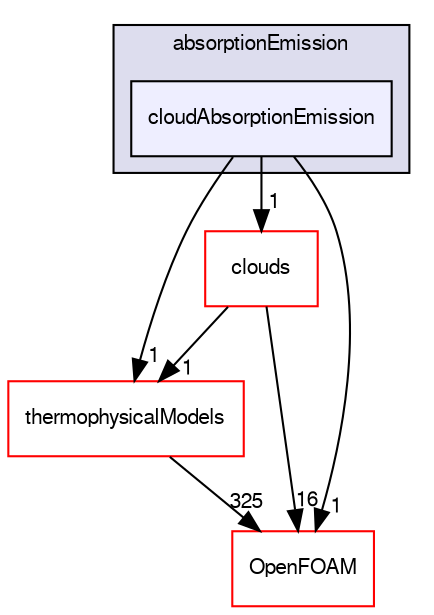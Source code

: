 digraph "src/lagrangian/intermediate/submodels/addOns/radiation/absorptionEmission/cloudAbsorptionEmission" {
  bgcolor=transparent;
  compound=true
  node [ fontsize="10", fontname="FreeSans"];
  edge [ labelfontsize="10", labelfontname="FreeSans"];
  subgraph clusterdir_eaf37e5f208f8b3ae586d4c885a76612 {
    graph [ bgcolor="#ddddee", pencolor="black", label="absorptionEmission" fontname="FreeSans", fontsize="10", URL="dir_eaf37e5f208f8b3ae586d4c885a76612.html"]
  dir_b15aadad00bf222c59a4bb384f874db4 [shape=box, label="cloudAbsorptionEmission", style="filled", fillcolor="#eeeeff", pencolor="black", URL="dir_b15aadad00bf222c59a4bb384f874db4.html"];
  }
  dir_bdd630a78c14e3d279a2564e7964fc69 [shape=box label="clouds" color="red" URL="dir_bdd630a78c14e3d279a2564e7964fc69.html"];
  dir_2778d089ec5c4f66810b11f753867003 [shape=box label="thermophysicalModels" color="red" URL="dir_2778d089ec5c4f66810b11f753867003.html"];
  dir_c5473ff19b20e6ec4dfe5c310b3778a8 [shape=box label="OpenFOAM" color="red" URL="dir_c5473ff19b20e6ec4dfe5c310b3778a8.html"];
  dir_b15aadad00bf222c59a4bb384f874db4->dir_bdd630a78c14e3d279a2564e7964fc69 [headlabel="1", labeldistance=1.5 headhref="dir_001322_001256.html"];
  dir_b15aadad00bf222c59a4bb384f874db4->dir_2778d089ec5c4f66810b11f753867003 [headlabel="1", labeldistance=1.5 headhref="dir_001322_001070.html"];
  dir_b15aadad00bf222c59a4bb384f874db4->dir_c5473ff19b20e6ec4dfe5c310b3778a8 [headlabel="1", labeldistance=1.5 headhref="dir_001322_001732.html"];
  dir_bdd630a78c14e3d279a2564e7964fc69->dir_2778d089ec5c4f66810b11f753867003 [headlabel="1", labeldistance=1.5 headhref="dir_001256_001070.html"];
  dir_bdd630a78c14e3d279a2564e7964fc69->dir_c5473ff19b20e6ec4dfe5c310b3778a8 [headlabel="16", labeldistance=1.5 headhref="dir_001256_001732.html"];
  dir_2778d089ec5c4f66810b11f753867003->dir_c5473ff19b20e6ec4dfe5c310b3778a8 [headlabel="325", labeldistance=1.5 headhref="dir_001070_001732.html"];
}
